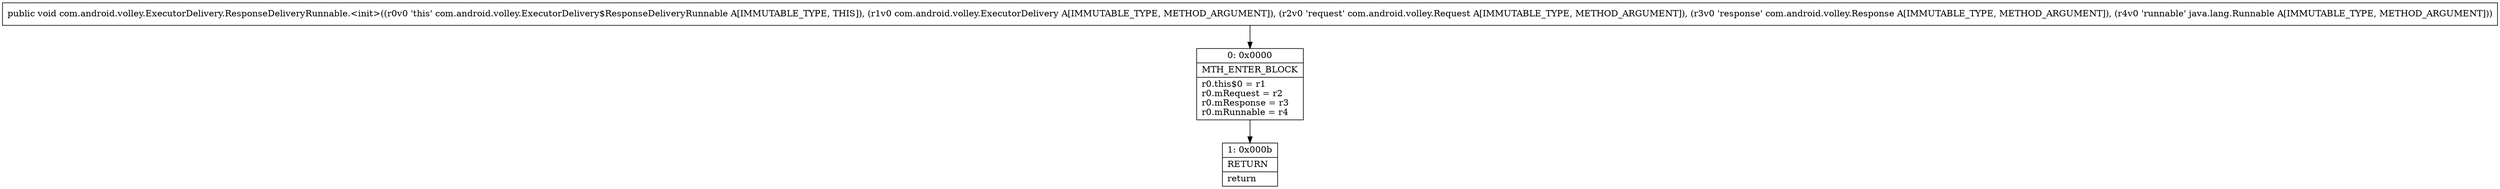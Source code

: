 digraph "CFG forcom.android.volley.ExecutorDelivery.ResponseDeliveryRunnable.\<init\>(Lcom\/android\/volley\/ExecutorDelivery;Lcom\/android\/volley\/Request;Lcom\/android\/volley\/Response;Ljava\/lang\/Runnable;)V" {
Node_0 [shape=record,label="{0\:\ 0x0000|MTH_ENTER_BLOCK\l|r0.this$0 = r1\lr0.mRequest = r2\lr0.mResponse = r3\lr0.mRunnable = r4\l}"];
Node_1 [shape=record,label="{1\:\ 0x000b|RETURN\l|return\l}"];
MethodNode[shape=record,label="{public void com.android.volley.ExecutorDelivery.ResponseDeliveryRunnable.\<init\>((r0v0 'this' com.android.volley.ExecutorDelivery$ResponseDeliveryRunnable A[IMMUTABLE_TYPE, THIS]), (r1v0 com.android.volley.ExecutorDelivery A[IMMUTABLE_TYPE, METHOD_ARGUMENT]), (r2v0 'request' com.android.volley.Request A[IMMUTABLE_TYPE, METHOD_ARGUMENT]), (r3v0 'response' com.android.volley.Response A[IMMUTABLE_TYPE, METHOD_ARGUMENT]), (r4v0 'runnable' java.lang.Runnable A[IMMUTABLE_TYPE, METHOD_ARGUMENT])) }"];
MethodNode -> Node_0;
Node_0 -> Node_1;
}

